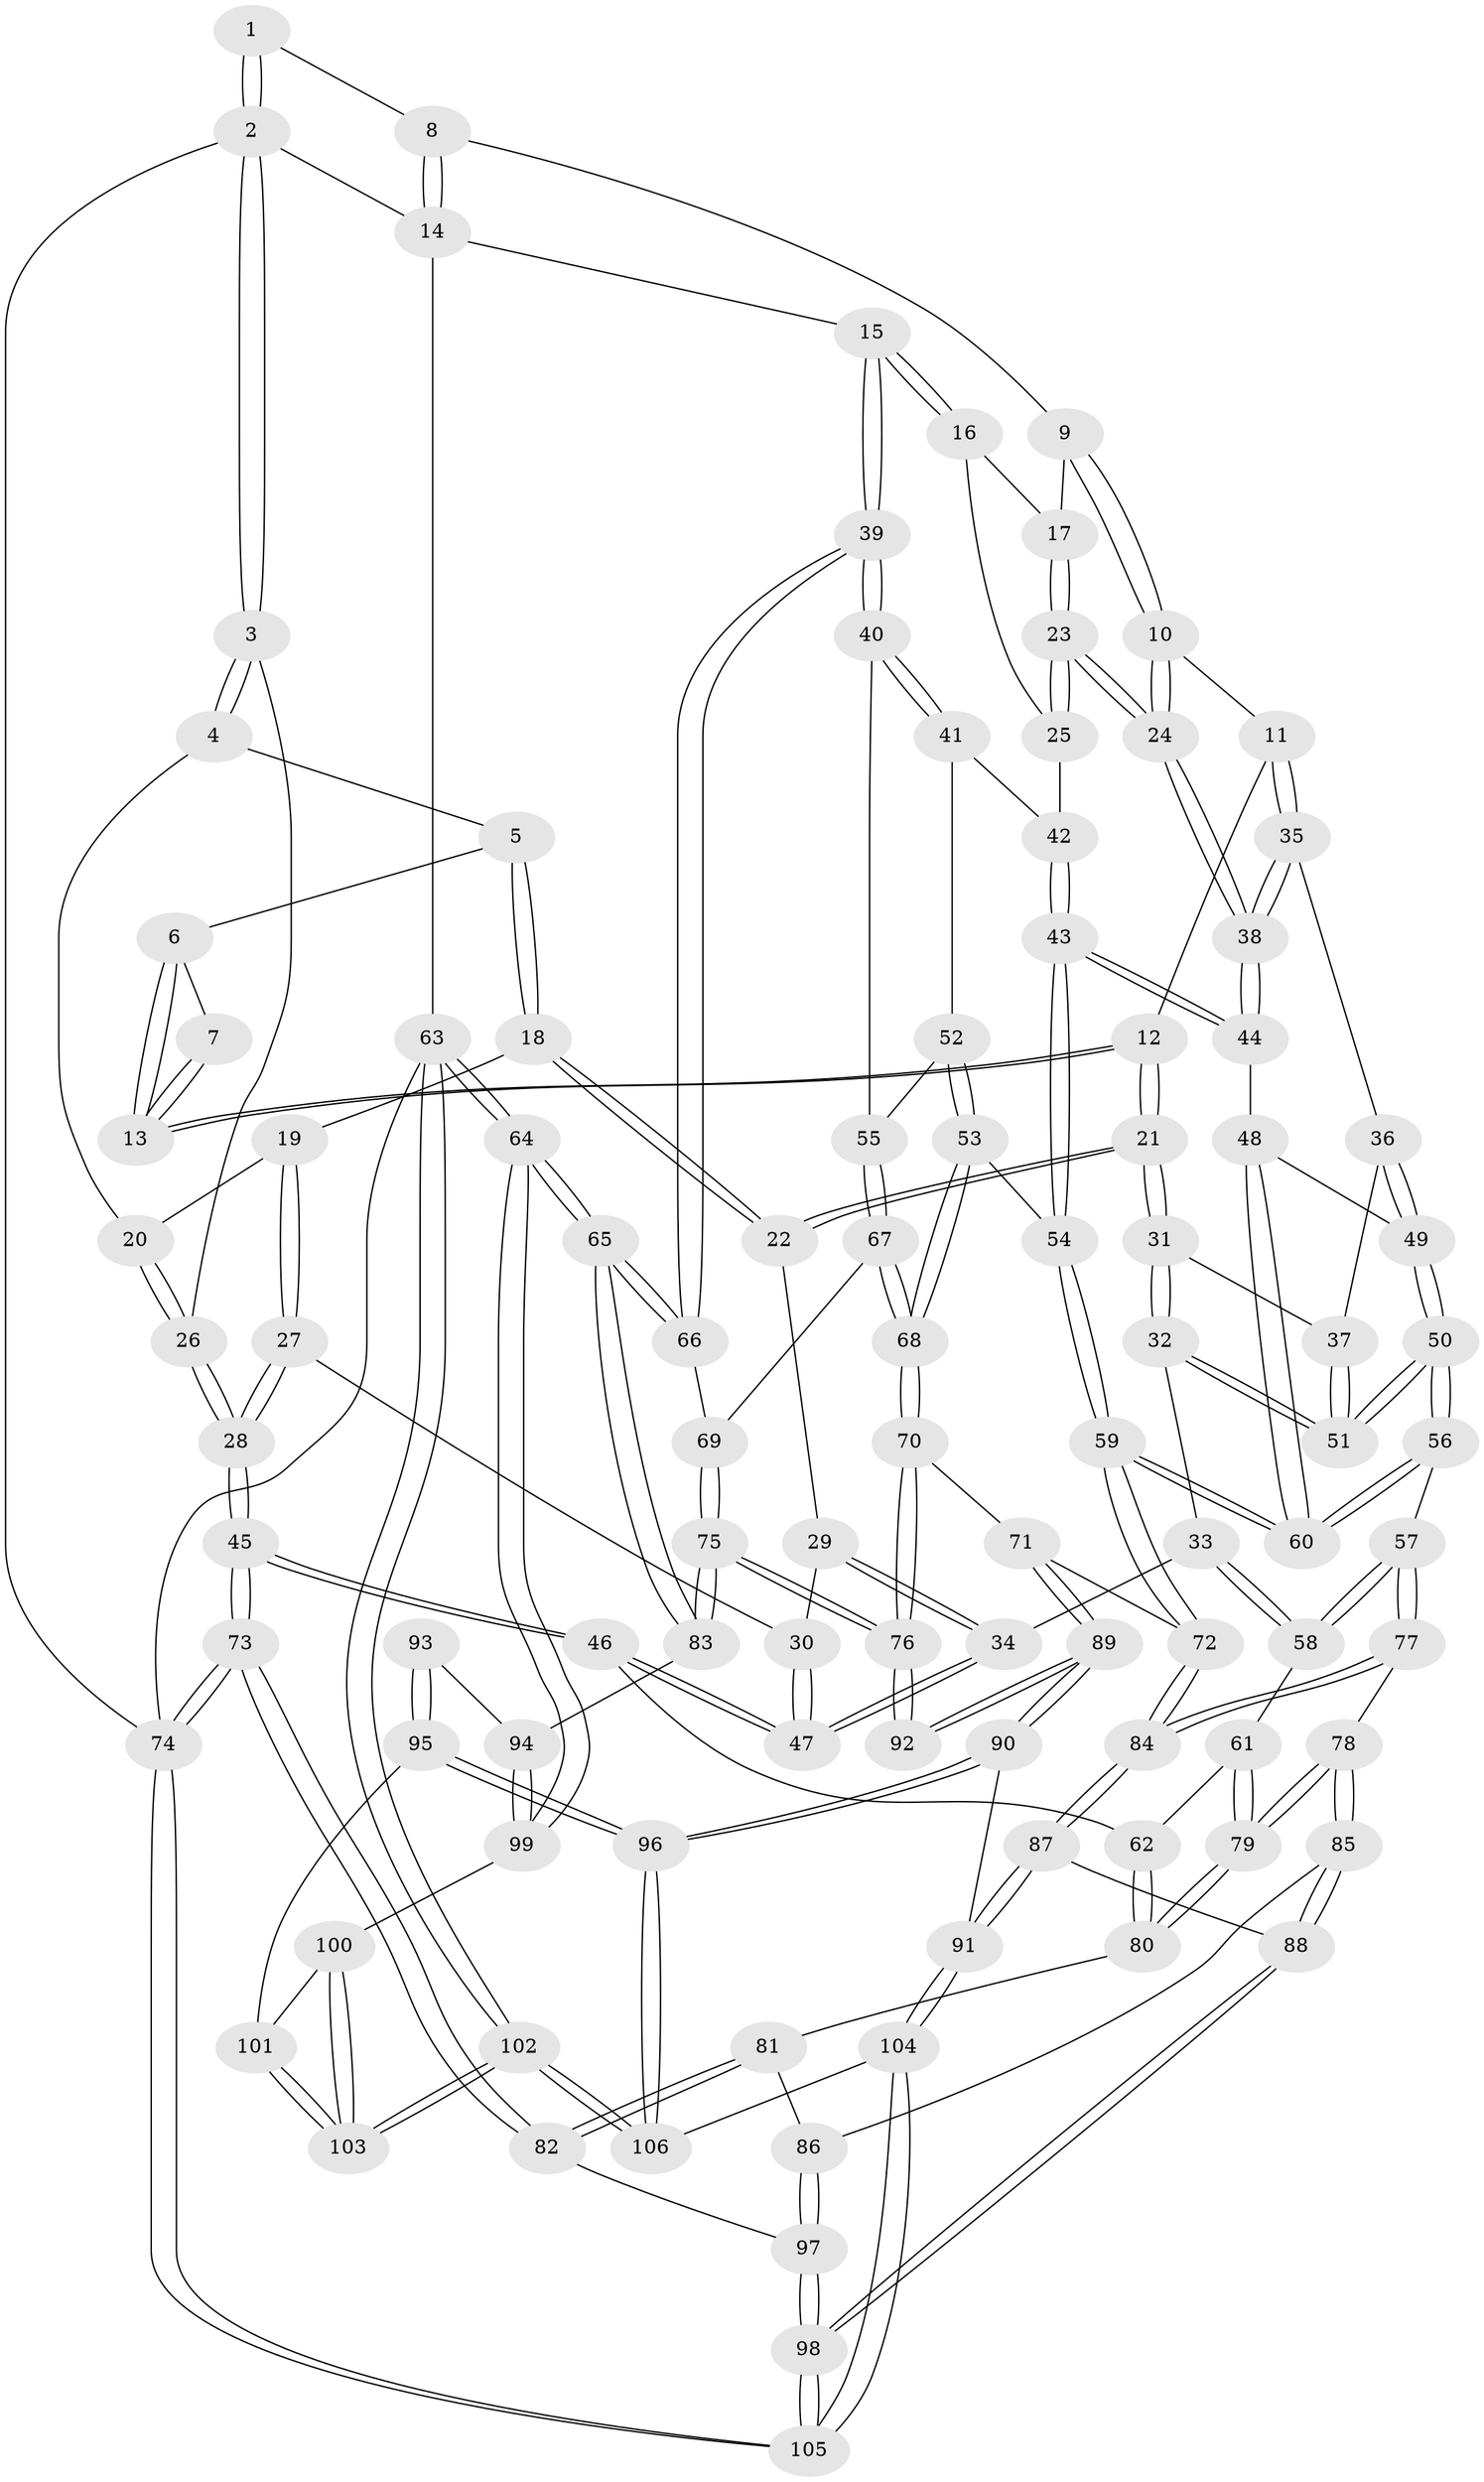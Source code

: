 // Generated by graph-tools (version 1.1) at 2025/38/03/09/25 02:38:46]
// undirected, 106 vertices, 262 edges
graph export_dot {
graph [start="1"]
  node [color=gray90,style=filled];
  1 [pos="+0.30080639498068973+0"];
  2 [pos="+0+0"];
  3 [pos="+0+0"];
  4 [pos="+0+0.023731662650825356"];
  5 [pos="+0.15716532719150722+0.09544813792521217"];
  6 [pos="+0.18175857018680205+0.07827599041221393"];
  7 [pos="+0.27876049863985997+0"];
  8 [pos="+0.5403165645708002+0"];
  9 [pos="+0.5393928502043709+0"];
  10 [pos="+0.4046992905787158+0.13948687835632206"];
  11 [pos="+0.39377774671767074+0.1458793164980742"];
  12 [pos="+0.3318992979924446+0.13510151942608073"];
  13 [pos="+0.3261321887538084+0.1272536243319363"];
  14 [pos="+1+0"];
  15 [pos="+1+0"];
  16 [pos="+0.7642310172367349+0.10703998529966875"];
  17 [pos="+0.6105644105998146+0.09075788775075062"];
  18 [pos="+0.16033575128476169+0.15183789498278802"];
  19 [pos="+0.10698280757864946+0.187991955183162"];
  20 [pos="+0.0819983049891228+0.176645200946923"];
  21 [pos="+0.24868904841231562+0.21826640704786712"];
  22 [pos="+0.18860611494368784+0.18347893414241226"];
  23 [pos="+0.6027719814032148+0.1806878560260233"];
  24 [pos="+0.5803728771913287+0.22611526053037892"];
  25 [pos="+0.748041093722256+0.19744329433028723"];
  26 [pos="+0+0.20341544322669017"];
  27 [pos="+0.10543509704376886+0.19207292095876338"];
  28 [pos="+0+0.3295463386740989"];
  29 [pos="+0.17478698550735655+0.2056806126458668"];
  30 [pos="+0.10088070663177019+0.2562942814636399"];
  31 [pos="+0.25734529829824376+0.2890724648180496"];
  32 [pos="+0.23073733643546537+0.33065580435041525"];
  33 [pos="+0.21825826465181603+0.3406057425172928"];
  34 [pos="+0.10564564296359548+0.34381735202742136"];
  35 [pos="+0.3992167483916663+0.2533883964994349"];
  36 [pos="+0.3767729818925798+0.2827648645308693"];
  37 [pos="+0.29743155767054963+0.28925930886695317"];
  38 [pos="+0.5781249325725109+0.30325230698816247"];
  39 [pos="+1+0.22917435828039248"];
  40 [pos="+0.9301993385662108+0.28519417407256703"];
  41 [pos="+0.848824635823426+0.28480950603685534"];
  42 [pos="+0.7540219919003568+0.20892237999446905"];
  43 [pos="+0.6158443931048413+0.33764883398346424"];
  44 [pos="+0.5803951526936852+0.31008770696954374"];
  45 [pos="+0+0.39555309690637996"];
  46 [pos="+0+0.4110219894457617"];
  47 [pos="+0.08651118214206148+0.3472732687553325"];
  48 [pos="+0.4993095556563391+0.3676499062876693"];
  49 [pos="+0.4070208137094138+0.3890993357477891"];
  50 [pos="+0.38489518012000046+0.418350680057549"];
  51 [pos="+0.37847320861832945+0.4140874153693965"];
  52 [pos="+0.726335856091212+0.3544846459728525"];
  53 [pos="+0.6686948483974888+0.3720816534820325"];
  54 [pos="+0.6407738872237677+0.36603969062350844"];
  55 [pos="+0.8261688260969123+0.4425601134281233"];
  56 [pos="+0.36050872853757315+0.5344211440404397"];
  57 [pos="+0.3096874637123891+0.5527477144716959"];
  58 [pos="+0.2533452883163097+0.48410203913674127"];
  59 [pos="+0.5548539441959366+0.6115255803995728"];
  60 [pos="+0.5020694219806482+0.5806438718696205"];
  61 [pos="+0.013797163164672372+0.4524201776280935"];
  62 [pos="+0.011578377067633422+0.4515251026292671"];
  63 [pos="+1+1"];
  64 [pos="+1+1"];
  65 [pos="+1+0.654822407050635"];
  66 [pos="+1+0.43481654218888677"];
  67 [pos="+0.8176240323425359+0.4858194546807948"];
  68 [pos="+0.7609463018756771+0.5057018888466167"];
  69 [pos="+0.8706653939365483+0.510855193542015"];
  70 [pos="+0.7473173208850656+0.5363915117437635"];
  71 [pos="+0.5605543124982604+0.6165488848412278"];
  72 [pos="+0.5554395857864932+0.612453804047693"];
  73 [pos="+0+0.7501934659378866"];
  74 [pos="+0+1"];
  75 [pos="+0.8592178289680603+0.6859086598727194"];
  76 [pos="+0.8332310165541877+0.6742619236925744"];
  77 [pos="+0.2751043079932117+0.6011989527102409"];
  78 [pos="+0.25242084401297915+0.6198569077334525"];
  79 [pos="+0.24411866050308903+0.6175323915024539"];
  80 [pos="+0.08633021511911865+0.6251887717558577"];
  81 [pos="+0.06996954623733123+0.6558751350993567"];
  82 [pos="+0+0.7647002660744672"];
  83 [pos="+0.8746797849340325+0.7003913282110299"];
  84 [pos="+0.40536055440831376+0.7380281374505662"];
  85 [pos="+0.21824636207198142+0.7530810970332149"];
  86 [pos="+0.14632905218765074+0.7370342713542725"];
  87 [pos="+0.38193395428580934+0.818172974376584"];
  88 [pos="+0.23031086784766097+0.7976549134790222"];
  89 [pos="+0.5858379111446249+0.6626682435174261"];
  90 [pos="+0.5788813867562954+0.7767766052948256"];
  91 [pos="+0.43107249556736094+0.8709390781986921"];
  92 [pos="+0.670364445348234+0.6838274107468195"];
  93 [pos="+0.7171185300127231+0.7612890306490161"];
  94 [pos="+0.8481315618166714+0.7732313003143502"];
  95 [pos="+0.699830511331017+0.8692814150973955"];
  96 [pos="+0.6647968257287398+0.8892565049143867"];
  97 [pos="+0+0.7866863769913321"];
  98 [pos="+0.16196131614727044+0.937254294469575"];
  99 [pos="+0.8463403436474981+0.7826519648478649"];
  100 [pos="+0.8447600567046635+0.7872640244468343"];
  101 [pos="+0.7488955220319541+0.8551136433148584"];
  102 [pos="+1+1"];
  103 [pos="+0.947623963605029+1"];
  104 [pos="+0.44574851615672684+1"];
  105 [pos="+0.19476470691560394+1"];
  106 [pos="+0.6189606589651455+1"];
  1 -- 2;
  1 -- 2;
  1 -- 8;
  2 -- 3;
  2 -- 3;
  2 -- 14;
  2 -- 74;
  3 -- 4;
  3 -- 4;
  3 -- 26;
  4 -- 5;
  4 -- 20;
  5 -- 6;
  5 -- 18;
  5 -- 18;
  6 -- 7;
  6 -- 13;
  6 -- 13;
  7 -- 13;
  7 -- 13;
  8 -- 9;
  8 -- 14;
  8 -- 14;
  9 -- 10;
  9 -- 10;
  9 -- 17;
  10 -- 11;
  10 -- 24;
  10 -- 24;
  11 -- 12;
  11 -- 35;
  11 -- 35;
  12 -- 13;
  12 -- 13;
  12 -- 21;
  12 -- 21;
  14 -- 15;
  14 -- 63;
  15 -- 16;
  15 -- 16;
  15 -- 39;
  15 -- 39;
  16 -- 17;
  16 -- 25;
  17 -- 23;
  17 -- 23;
  18 -- 19;
  18 -- 22;
  18 -- 22;
  19 -- 20;
  19 -- 27;
  19 -- 27;
  20 -- 26;
  20 -- 26;
  21 -- 22;
  21 -- 22;
  21 -- 31;
  21 -- 31;
  22 -- 29;
  23 -- 24;
  23 -- 24;
  23 -- 25;
  23 -- 25;
  24 -- 38;
  24 -- 38;
  25 -- 42;
  26 -- 28;
  26 -- 28;
  27 -- 28;
  27 -- 28;
  27 -- 30;
  28 -- 45;
  28 -- 45;
  29 -- 30;
  29 -- 34;
  29 -- 34;
  30 -- 47;
  30 -- 47;
  31 -- 32;
  31 -- 32;
  31 -- 37;
  32 -- 33;
  32 -- 51;
  32 -- 51;
  33 -- 34;
  33 -- 58;
  33 -- 58;
  34 -- 47;
  34 -- 47;
  35 -- 36;
  35 -- 38;
  35 -- 38;
  36 -- 37;
  36 -- 49;
  36 -- 49;
  37 -- 51;
  37 -- 51;
  38 -- 44;
  38 -- 44;
  39 -- 40;
  39 -- 40;
  39 -- 66;
  39 -- 66;
  40 -- 41;
  40 -- 41;
  40 -- 55;
  41 -- 42;
  41 -- 52;
  42 -- 43;
  42 -- 43;
  43 -- 44;
  43 -- 44;
  43 -- 54;
  43 -- 54;
  44 -- 48;
  45 -- 46;
  45 -- 46;
  45 -- 73;
  45 -- 73;
  46 -- 47;
  46 -- 47;
  46 -- 62;
  48 -- 49;
  48 -- 60;
  48 -- 60;
  49 -- 50;
  49 -- 50;
  50 -- 51;
  50 -- 51;
  50 -- 56;
  50 -- 56;
  52 -- 53;
  52 -- 53;
  52 -- 55;
  53 -- 54;
  53 -- 68;
  53 -- 68;
  54 -- 59;
  54 -- 59;
  55 -- 67;
  55 -- 67;
  56 -- 57;
  56 -- 60;
  56 -- 60;
  57 -- 58;
  57 -- 58;
  57 -- 77;
  57 -- 77;
  58 -- 61;
  59 -- 60;
  59 -- 60;
  59 -- 72;
  59 -- 72;
  61 -- 62;
  61 -- 79;
  61 -- 79;
  62 -- 80;
  62 -- 80;
  63 -- 64;
  63 -- 64;
  63 -- 102;
  63 -- 102;
  63 -- 74;
  64 -- 65;
  64 -- 65;
  64 -- 99;
  64 -- 99;
  65 -- 66;
  65 -- 66;
  65 -- 83;
  65 -- 83;
  66 -- 69;
  67 -- 68;
  67 -- 68;
  67 -- 69;
  68 -- 70;
  68 -- 70;
  69 -- 75;
  69 -- 75;
  70 -- 71;
  70 -- 76;
  70 -- 76;
  71 -- 72;
  71 -- 89;
  71 -- 89;
  72 -- 84;
  72 -- 84;
  73 -- 74;
  73 -- 74;
  73 -- 82;
  73 -- 82;
  74 -- 105;
  74 -- 105;
  75 -- 76;
  75 -- 76;
  75 -- 83;
  75 -- 83;
  76 -- 92;
  76 -- 92;
  77 -- 78;
  77 -- 84;
  77 -- 84;
  78 -- 79;
  78 -- 79;
  78 -- 85;
  78 -- 85;
  79 -- 80;
  79 -- 80;
  80 -- 81;
  81 -- 82;
  81 -- 82;
  81 -- 86;
  82 -- 97;
  83 -- 94;
  84 -- 87;
  84 -- 87;
  85 -- 86;
  85 -- 88;
  85 -- 88;
  86 -- 97;
  86 -- 97;
  87 -- 88;
  87 -- 91;
  87 -- 91;
  88 -- 98;
  88 -- 98;
  89 -- 90;
  89 -- 90;
  89 -- 92;
  89 -- 92;
  90 -- 91;
  90 -- 96;
  90 -- 96;
  91 -- 104;
  91 -- 104;
  93 -- 94;
  93 -- 95;
  93 -- 95;
  94 -- 99;
  94 -- 99;
  95 -- 96;
  95 -- 96;
  95 -- 101;
  96 -- 106;
  96 -- 106;
  97 -- 98;
  97 -- 98;
  98 -- 105;
  98 -- 105;
  99 -- 100;
  100 -- 101;
  100 -- 103;
  100 -- 103;
  101 -- 103;
  101 -- 103;
  102 -- 103;
  102 -- 103;
  102 -- 106;
  102 -- 106;
  104 -- 105;
  104 -- 105;
  104 -- 106;
}
